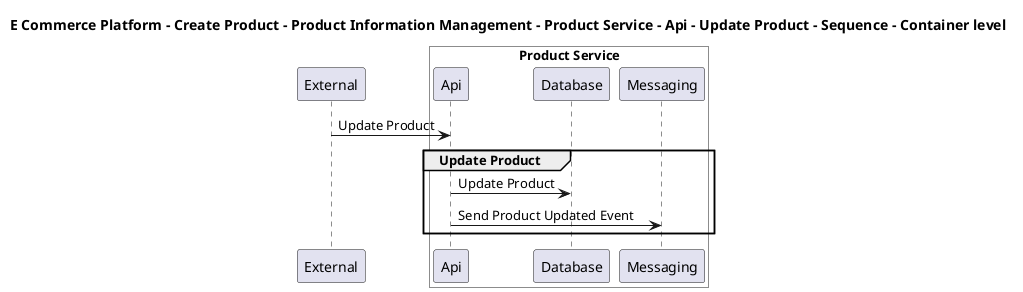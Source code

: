 @startuml

title E Commerce Platform - Create Product - Product Information Management - Product Service - Api - Update Product - Sequence - Container level

participant "External" as C4InterFlow.SoftwareSystems.ExternalSystem

box "Product Service" #White
    participant "Api" as ECommercePlatform.CreateProduct.ProductInformationManagement.SoftwareSystems.ProductService.Containers.Api
    participant "Database" as ECommercePlatform.CreateProduct.ProductInformationManagement.SoftwareSystems.ProductService.Containers.Database
    participant "Messaging" as ECommercePlatform.CreateProduct.ProductInformationManagement.SoftwareSystems.ProductService.Containers.Messaging
end box


C4InterFlow.SoftwareSystems.ExternalSystem -> ECommercePlatform.CreateProduct.ProductInformationManagement.SoftwareSystems.ProductService.Containers.Api : Update Product
group Update Product
ECommercePlatform.CreateProduct.ProductInformationManagement.SoftwareSystems.ProductService.Containers.Api -> ECommercePlatform.CreateProduct.ProductInformationManagement.SoftwareSystems.ProductService.Containers.Database : Update Product
ECommercePlatform.CreateProduct.ProductInformationManagement.SoftwareSystems.ProductService.Containers.Api -> ECommercePlatform.CreateProduct.ProductInformationManagement.SoftwareSystems.ProductService.Containers.Messaging : Send Product Updated Event
end


@enduml
